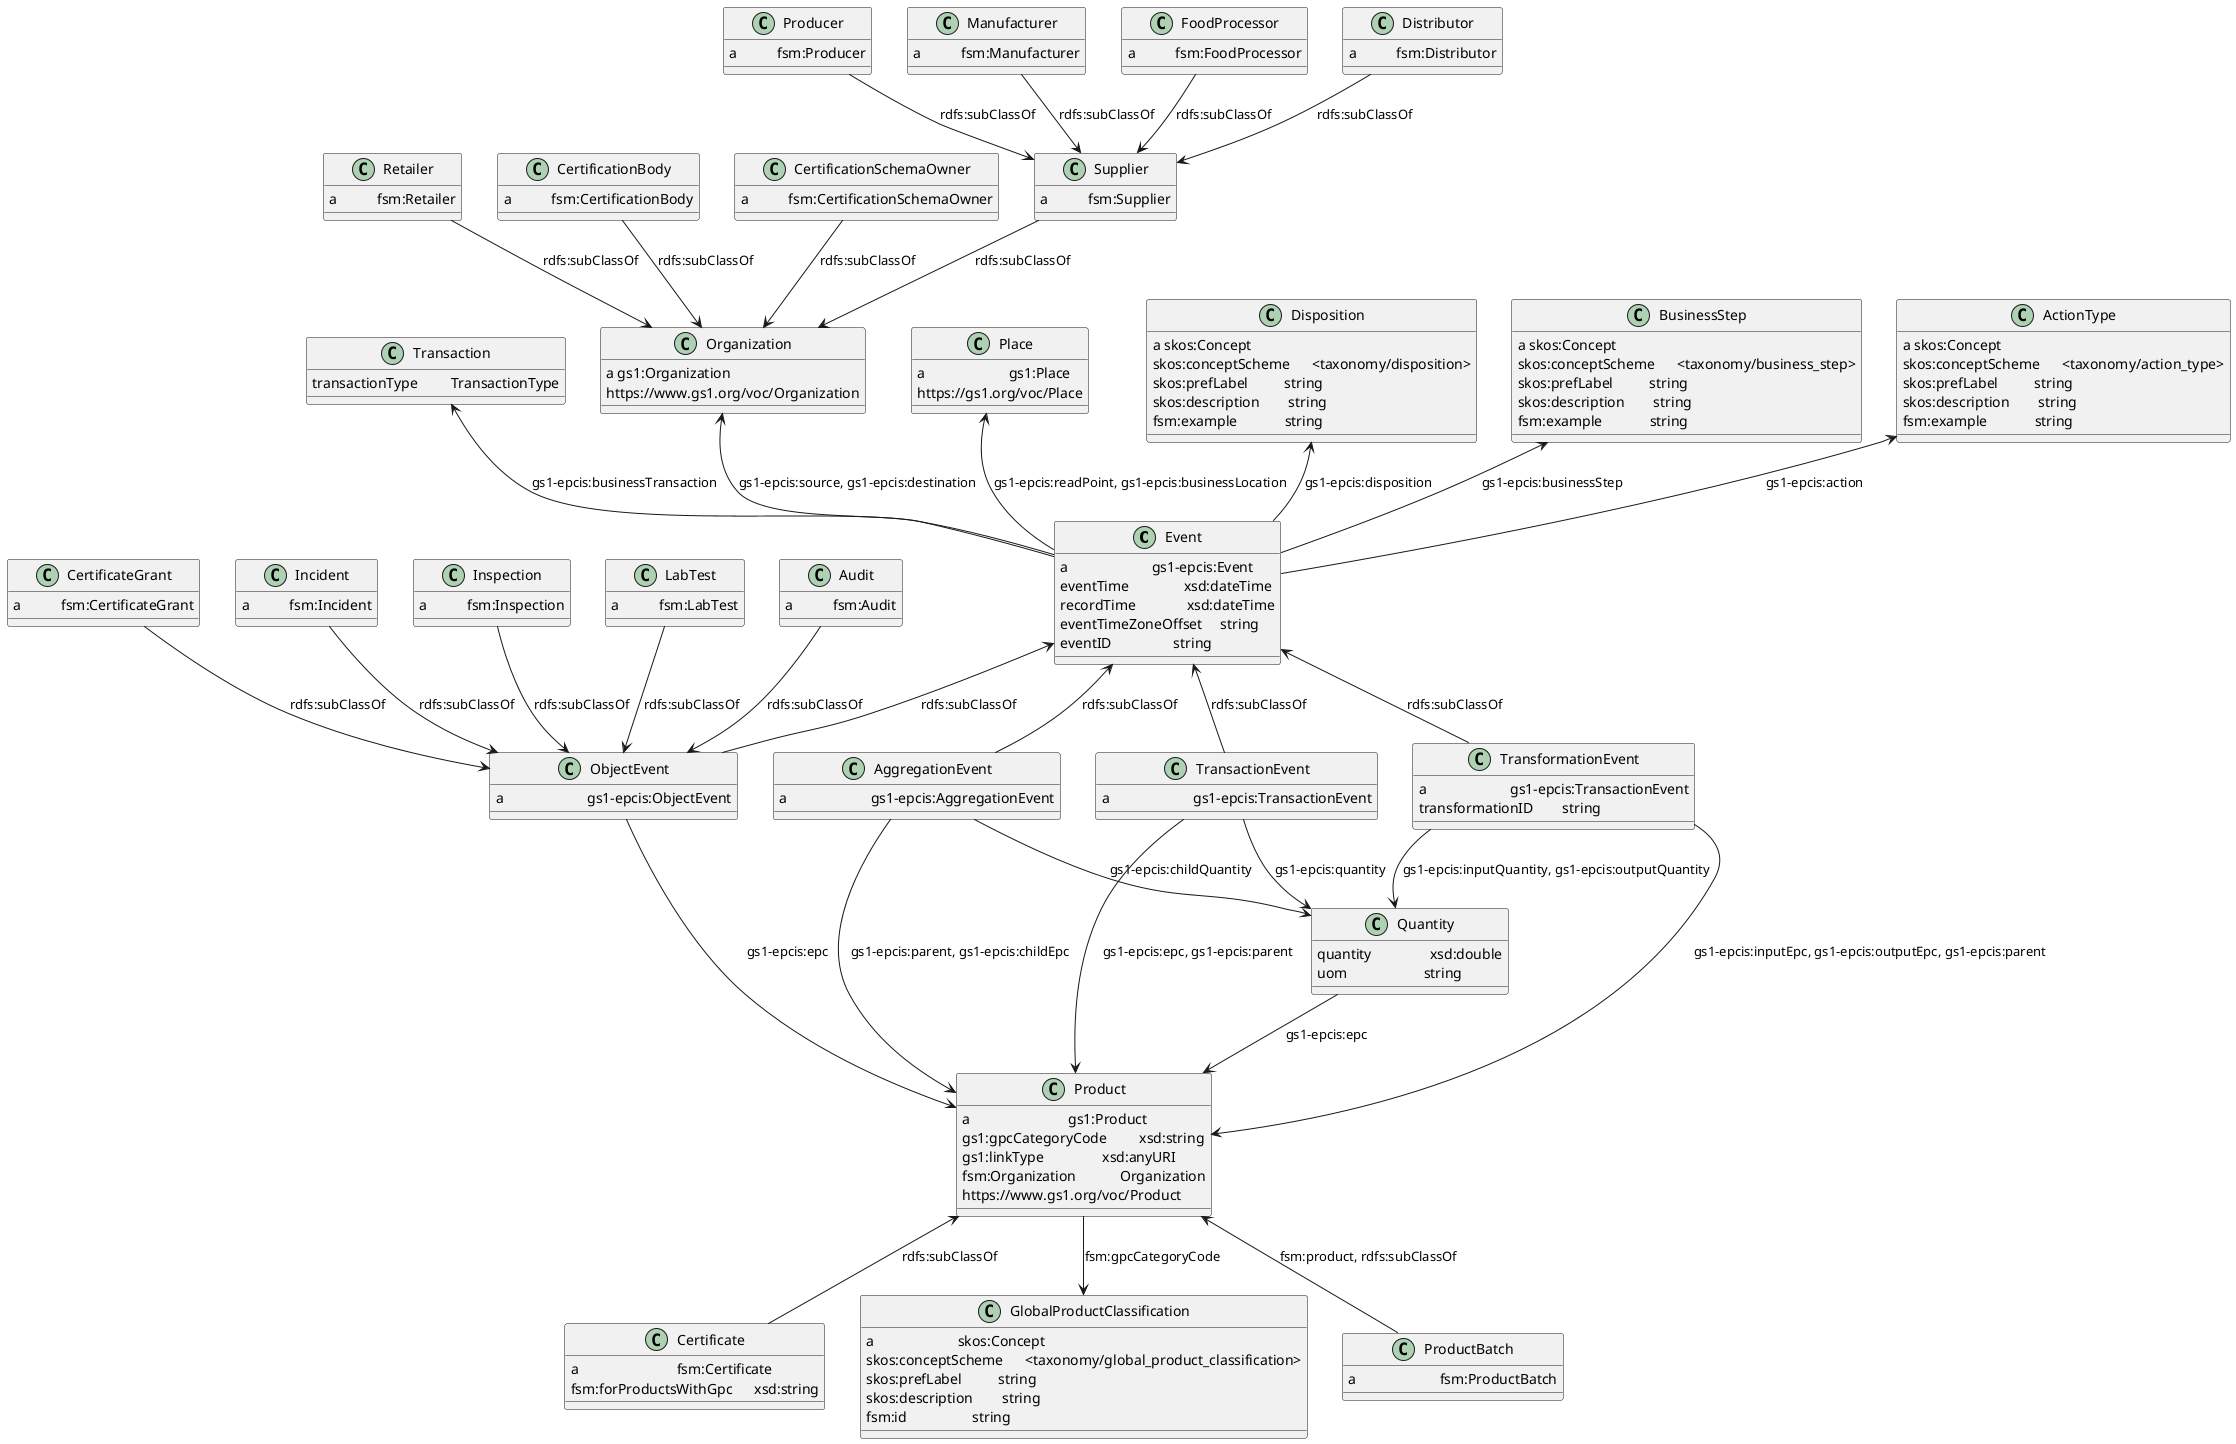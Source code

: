 @startuml

class Event {
    a                       gs1-epcis:Event 
    eventTime               xsd:dateTime
    recordTime              xsd:dateTime
    eventTimeZoneOffset     string
    eventID                 string
}

class ObjectEvent {
    a                       gs1-epcis:ObjectEvent
} 

class AggregationEvent {
    a                       gs1-epcis:AggregationEvent
} 

class TransactionEvent {
    a                       gs1-epcis:TransactionEvent
}

class TransformationEvent {
    a                       gs1-epcis:TransactionEvent
    transformationID        string
}

class Product {
    a                           gs1:Product
    gs1:gpcCategoryCode         xsd:string
    gs1:linkType                xsd:anyURI
    fsm:Organization            Organization
    https://www.gs1.org/voc/Product
}

class Organization {
    a gs1:Organization
    https://www.gs1.org/voc/Organization
}

class Transaction {
    transactionType         TransactionType
}

class Place {
    a                       gs1:Place
    https://gs1.org/voc/Place
}

class BusinessStep {
    a skos:Concept
    skos:conceptScheme      <taxonomy/business_step>
    skos:prefLabel          string
    skos:description        string
    fsm:example             string
}

class Disposition {
    a skos:Concept
    skos:conceptScheme      <taxonomy/disposition>
    skos:prefLabel          string
    skos:description        string
    fsm:example             string
}

class ActionType {
    a skos:Concept
    skos:conceptScheme      <taxonomy/action_type>
    skos:prefLabel          string
    skos:description        string
    fsm:example             string
}

class Quantity {
    quantity                xsd:double
    uom                     string
}


Event -up-> ActionType : gs1-epcis:action
Event -up-> BusinessStep : gs1-epcis:businessStep
Event -up-> Disposition : gs1-epcis:disposition
Event -up-> Place : gs1-epcis:readPoint, gs1-epcis:businessLocation
Event -up->  Organization : gs1-epcis:source, gs1-epcis:destination                  
Event -up->  Transaction : gs1-epcis:businessTransaction

ObjectEvent -->  Product : gs1-epcis:epc

AggregationEvent -->  Product : gs1-epcis:parent, gs1-epcis:childEpc
AggregationEvent -->  Quantity : gs1-epcis:childQuantity

TransactionEvent -->  Product : gs1-epcis:epc, gs1-epcis:parent
TransactionEvent -->  Quantity : gs1-epcis:quantity

TransformationEvent -->  Product : gs1-epcis:inputEpc, gs1-epcis:outputEpc, gs1-epcis:parent
TransformationEvent -->  Quantity : gs1-epcis:inputQuantity, gs1-epcis:outputQuantity

Quantity --> Product : gs1-epcis:epc

ObjectEvent -up-> Event : rdfs:subClassOf
AggregationEvent -up-> Event : rdfs:subClassOf
TransactionEvent -up-> Event : rdfs:subClassOf
TransformationEvent -up-> Event : rdfs:subClassOf

class Retailer {
    a           fsm:Retailer
}

class Producer {
    a           fsm:Producer
}

class Manufacturer {
    a           fsm:Manufacturer
}

class FoodProcessor {
    a           fsm:FoodProcessor
}

class CertificationBody {
    a           fsm:CertificationBody
}

class CertificationSchemaOwner {
    a           fsm:CertificationSchemaOwner
}

class Supplier {
    a           fsm:Supplier
}

class Incident {
    a           fsm:Incident
}

class Inspection {
    a           fsm:Inspection
}

class LabTest {
    a           fsm:LabTest
}

class Audit {
    a           fsm:Audit
}

class CertificateGrant {
    a           fsm:CertificateGrant
}

class Certificate {
    a                           fsm:Certificate
    fsm:forProductsWithGpc      xsd:string     
}

class GlobalProductClassification {
    a                       skos:Concept
    skos:conceptScheme      <taxonomy/global_product_classification>
    skos:prefLabel          string
    skos:description        string
    fsm:id                  string
}

class ProductBatch {
    a                       fsm:ProductBatch
}

Producer --> Supplier : rdfs:subClassOf
Manufacturer --> Supplier : rdfs:subClassOf
FoodProcessor --> Supplier : rdfs:subClassOf
Distributor --> Supplier : rdfs:subClassOf
Supplier --> Organization : rdfs:subClassOf
Retailer --> Organization : rdfs:subClassOf
CertificationBody --> Organization : rdfs:subClassOf
CertificationSchemaOwner --> Organization : rdfs:subClassOf

Incident --> ObjectEvent : rdfs:subClassOf
Inspection --> ObjectEvent : rdfs:subClassOf
LabTest --> ObjectEvent : rdfs:subClassOf
Audit --> ObjectEvent : rdfs:subClassOf
CertificateGrant --> ObjectEvent : rdfs:subClassOf

Certificate -up-> Product : rdfs:subClassOf
Product --> GlobalProductClassification : fsm:gpcCategoryCode

ProductBatch -up-> Product : fsm:product, rdfs:subClassOf


class Distributor {
    a           fsm:Distributor
}

@enduml
